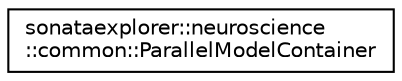 digraph "Graphical Class Hierarchy"
{
 // LATEX_PDF_SIZE
  edge [fontname="Helvetica",fontsize="10",labelfontname="Helvetica",labelfontsize="10"];
  node [fontname="Helvetica",fontsize="10",shape=record];
  rankdir="LR";
  Node0 [label="sonataexplorer::neuroscience\l::common::ParallelModelContainer",height=0.2,width=0.4,color="black", fillcolor="white", style="filled",URL="$dc/dfd/classsonataexplorer_1_1neuroscience_1_1common_1_1ParallelModelContainer.html",tooltip=" "];
}
